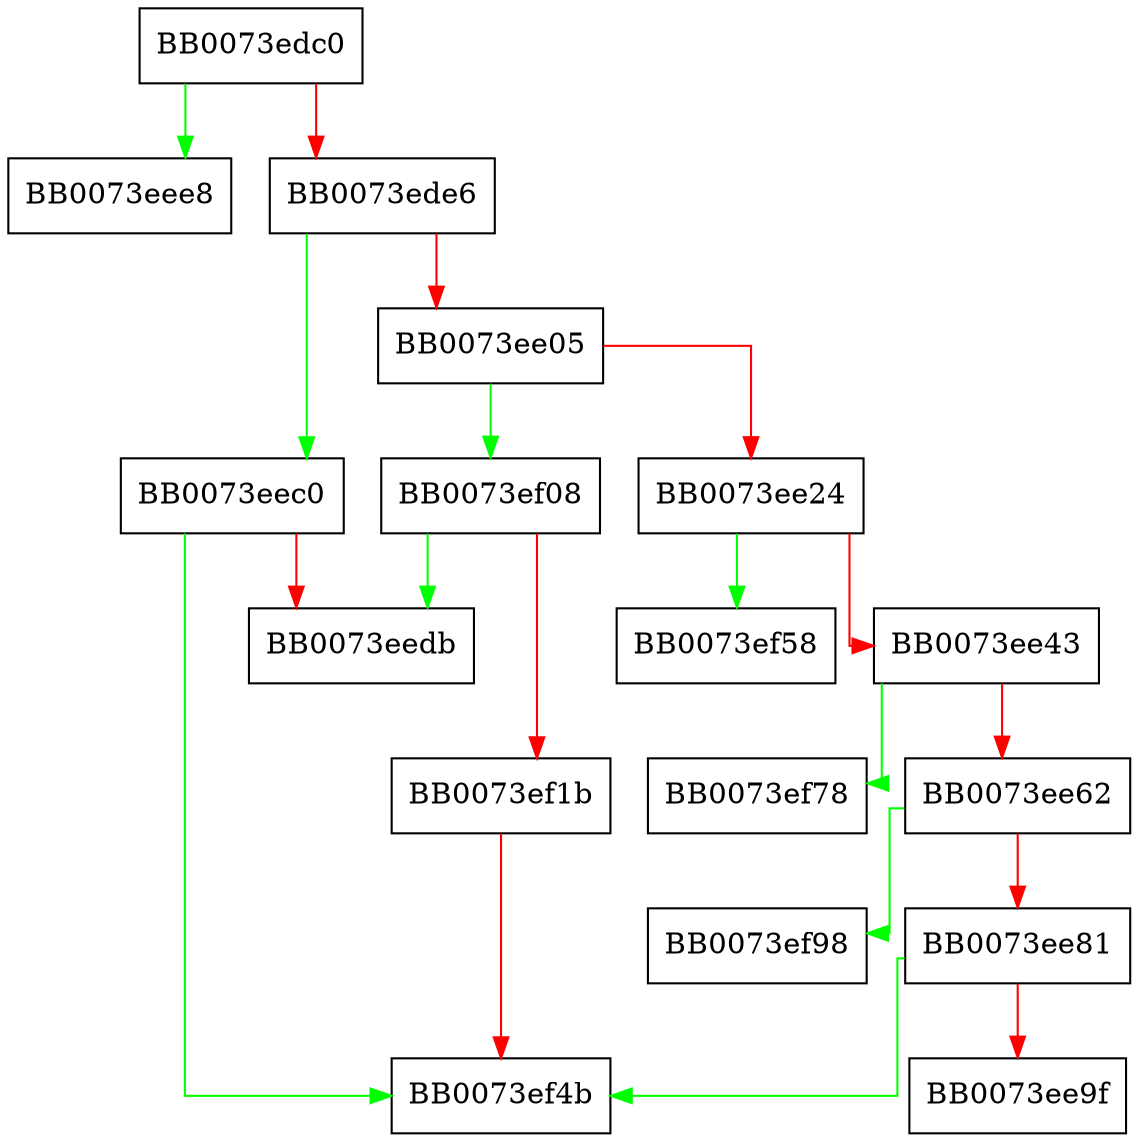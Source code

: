 digraph pkey_dh_ctrl_str {
  node [shape="box"];
  graph [splines=ortho];
  BB0073edc0 -> BB0073eee8 [color="green"];
  BB0073edc0 -> BB0073ede6 [color="red"];
  BB0073ede6 -> BB0073eec0 [color="green"];
  BB0073ede6 -> BB0073ee05 [color="red"];
  BB0073ee05 -> BB0073ef08 [color="green"];
  BB0073ee05 -> BB0073ee24 [color="red"];
  BB0073ee24 -> BB0073ef58 [color="green"];
  BB0073ee24 -> BB0073ee43 [color="red"];
  BB0073ee43 -> BB0073ef78 [color="green"];
  BB0073ee43 -> BB0073ee62 [color="red"];
  BB0073ee62 -> BB0073ef98 [color="green"];
  BB0073ee62 -> BB0073ee81 [color="red"];
  BB0073ee81 -> BB0073ef4b [color="green"];
  BB0073ee81 -> BB0073ee9f [color="red"];
  BB0073eec0 -> BB0073ef4b [color="green"];
  BB0073eec0 -> BB0073eedb [color="red"];
  BB0073ef08 -> BB0073eedb [color="green"];
  BB0073ef08 -> BB0073ef1b [color="red"];
  BB0073ef1b -> BB0073ef4b [color="red"];
}